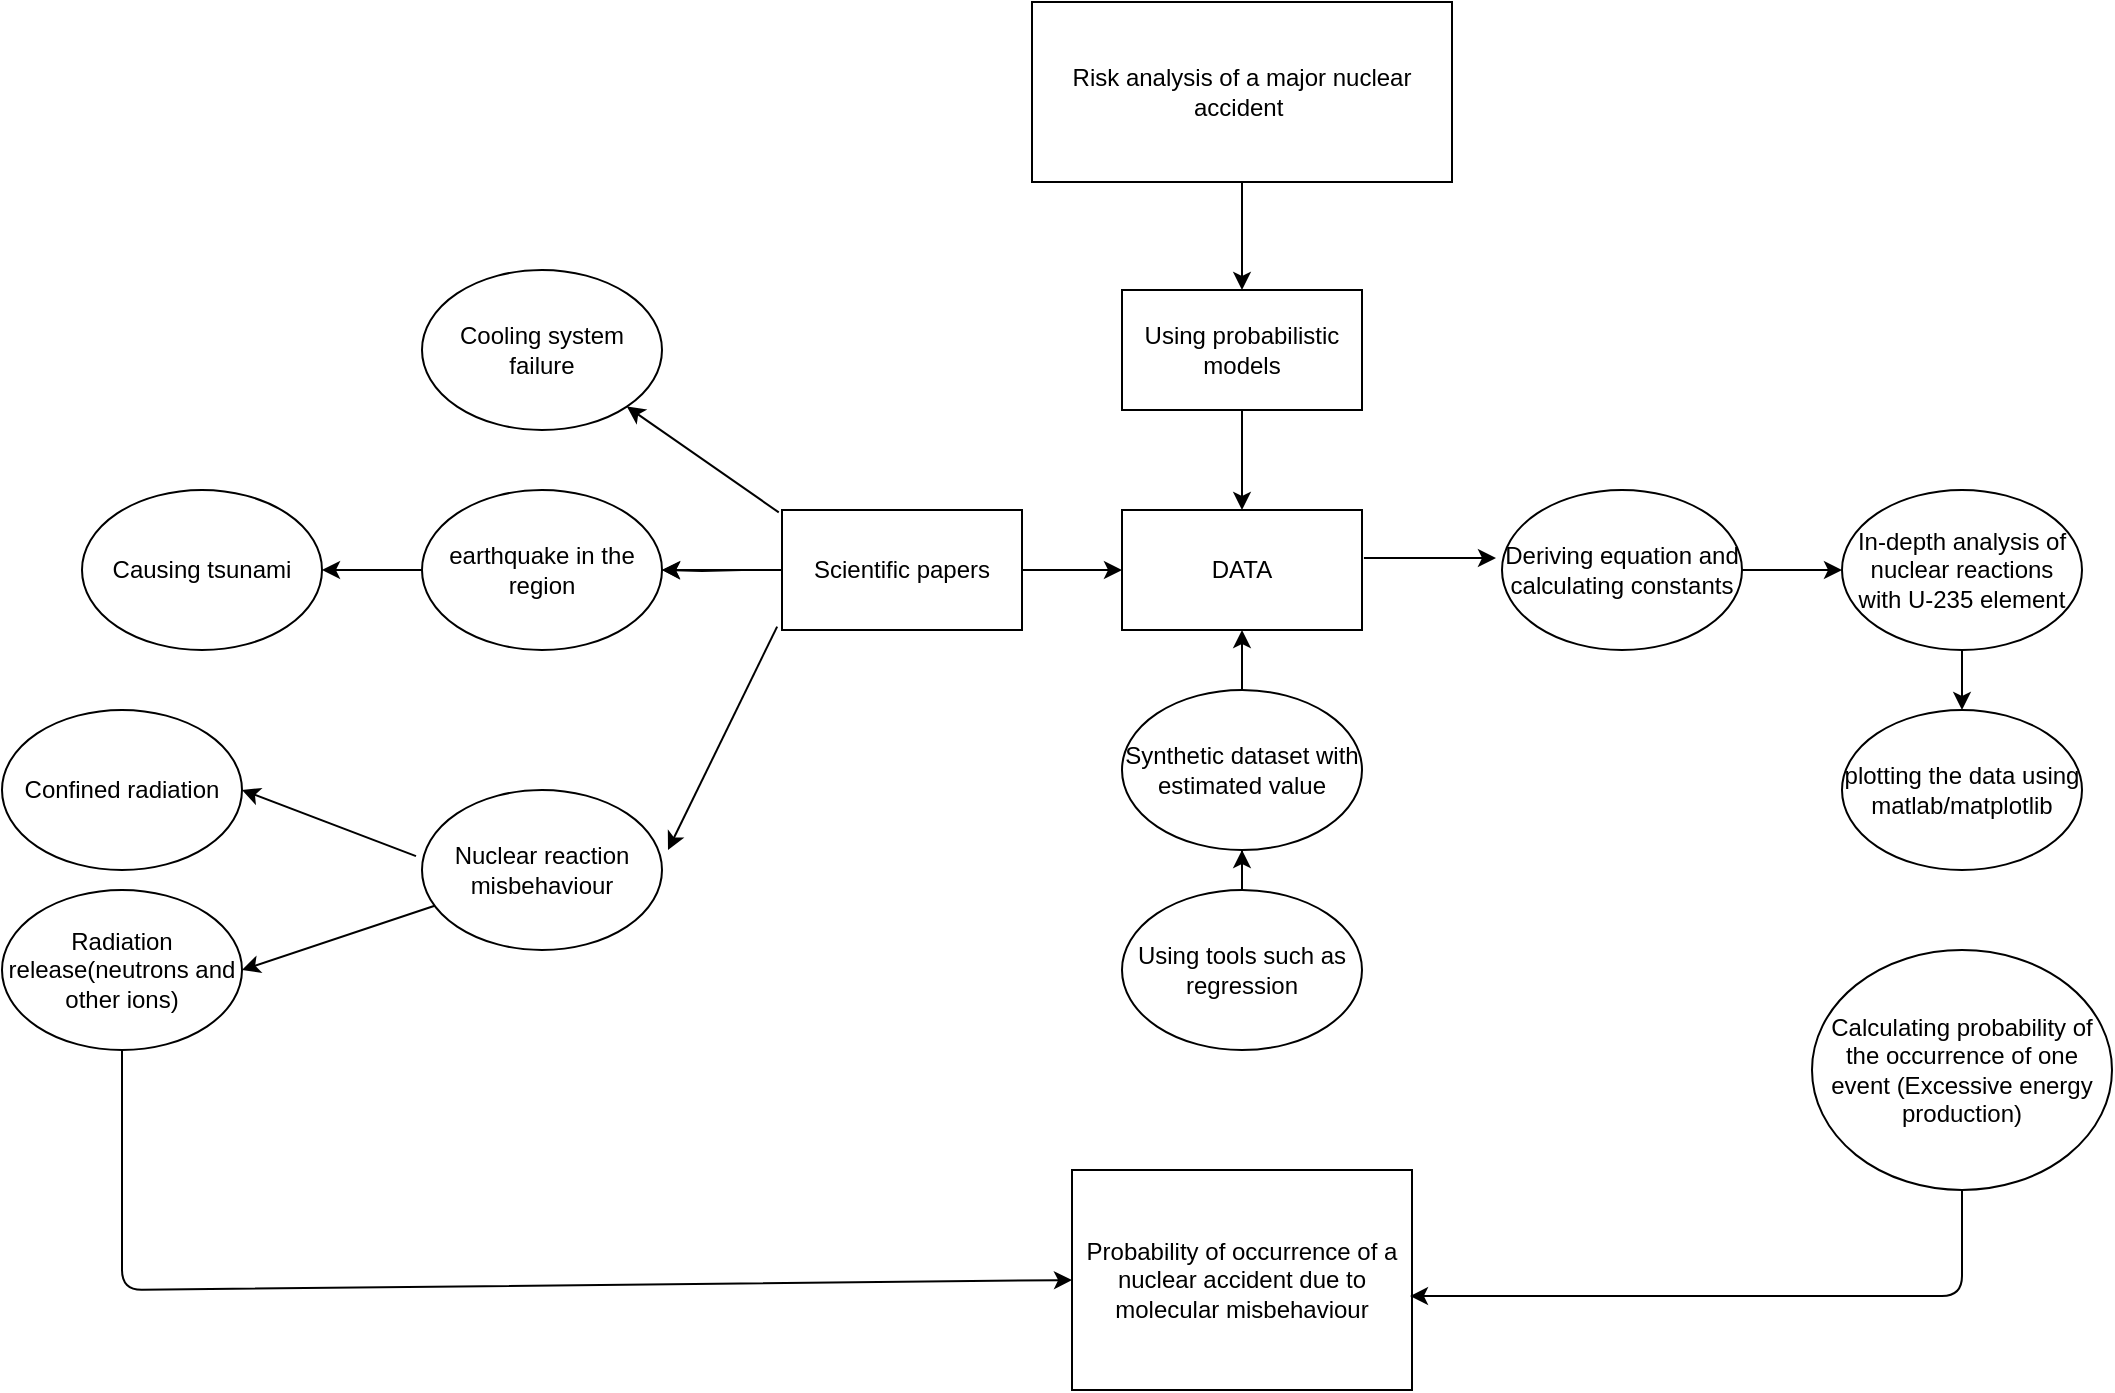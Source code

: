 <mxfile version="12.9.6" type="device"><diagram id="xQJLL51BJkj6WD8eKDXI" name="Page-1"><mxGraphModel dx="2060" dy="594" grid="1" gridSize="10" guides="1" tooltips="1" connect="1" arrows="1" fold="1" page="1" pageScale="1" pageWidth="850" pageHeight="1100" math="0" shadow="0"><root><mxCell id="0"/><mxCell id="1" parent="0"/><mxCell id="n6mHjBLycHO26W2YIO0k-7" style="edgeStyle=orthogonalEdgeStyle;rounded=0;orthogonalLoop=1;jettySize=auto;html=1;exitX=0.5;exitY=1;exitDx=0;exitDy=0;entryX=0.5;entryY=0;entryDx=0;entryDy=0;" edge="1" parent="1" source="n6mHjBLycHO26W2YIO0k-1" target="n6mHjBLycHO26W2YIO0k-2"><mxGeometry relative="1" as="geometry"/></mxCell><mxCell id="n6mHjBLycHO26W2YIO0k-1" value="Risk analysis of a major nuclear accident&amp;nbsp;" style="rounded=0;whiteSpace=wrap;html=1;" vertex="1" parent="1"><mxGeometry x="285" y="10" width="210" height="90" as="geometry"/></mxCell><mxCell id="n6mHjBLycHO26W2YIO0k-6" style="edgeStyle=orthogonalEdgeStyle;rounded=0;orthogonalLoop=1;jettySize=auto;html=1;entryX=0.5;entryY=0;entryDx=0;entryDy=0;" edge="1" parent="1" source="n6mHjBLycHO26W2YIO0k-2" target="n6mHjBLycHO26W2YIO0k-3"><mxGeometry relative="1" as="geometry"/></mxCell><mxCell id="n6mHjBLycHO26W2YIO0k-2" value="Using probabilistic models" style="rounded=0;whiteSpace=wrap;html=1;" vertex="1" parent="1"><mxGeometry x="330" y="154" width="120" height="60" as="geometry"/></mxCell><mxCell id="n6mHjBLycHO26W2YIO0k-3" value="DATA" style="rounded=0;whiteSpace=wrap;html=1;" vertex="1" parent="1"><mxGeometry x="330" y="264" width="120" height="60" as="geometry"/></mxCell><mxCell id="n6mHjBLycHO26W2YIO0k-15" style="edgeStyle=orthogonalEdgeStyle;rounded=0;orthogonalLoop=1;jettySize=auto;html=1;entryX=1;entryY=0.5;entryDx=0;entryDy=0;" edge="1" parent="1" target="n6mHjBLycHO26W2YIO0k-10"><mxGeometry relative="1" as="geometry"><mxPoint x="140" y="294" as="sourcePoint"/></mxGeometry></mxCell><mxCell id="n6mHjBLycHO26W2YIO0k-5" value="" style="endArrow=classic;html=1;exitX=1;exitY=0.5;exitDx=0;exitDy=0;entryX=0;entryY=0.5;entryDx=0;entryDy=0;" edge="1" parent="1" target="n6mHjBLycHO26W2YIO0k-3"><mxGeometry width="50" height="50" relative="1" as="geometry"><mxPoint x="260" y="294" as="sourcePoint"/><mxPoint x="450" y="234" as="targetPoint"/></mxGeometry></mxCell><mxCell id="n6mHjBLycHO26W2YIO0k-36" value="" style="edgeStyle=orthogonalEdgeStyle;rounded=0;orthogonalLoop=1;jettySize=auto;html=1;" edge="1" parent="1" source="n6mHjBLycHO26W2YIO0k-8" target="n6mHjBLycHO26W2YIO0k-35"><mxGeometry relative="1" as="geometry"/></mxCell><mxCell id="n6mHjBLycHO26W2YIO0k-8" value="Deriving equation and calculating constants" style="ellipse;whiteSpace=wrap;html=1;" vertex="1" parent="1"><mxGeometry x="520" y="254" width="120" height="80" as="geometry"/></mxCell><mxCell id="n6mHjBLycHO26W2YIO0k-9" value="Cooling system failure" style="ellipse;whiteSpace=wrap;html=1;" vertex="1" parent="1"><mxGeometry x="-20" y="144" width="120" height="80" as="geometry"/></mxCell><mxCell id="n6mHjBLycHO26W2YIO0k-10" value="earthquake in the region" style="ellipse;whiteSpace=wrap;html=1;" vertex="1" parent="1"><mxGeometry x="-20" y="254" width="120" height="80" as="geometry"/></mxCell><mxCell id="n6mHjBLycHO26W2YIO0k-11" value="Causing tsunami" style="ellipse;whiteSpace=wrap;html=1;" vertex="1" parent="1"><mxGeometry x="-190" y="254" width="120" height="80" as="geometry"/></mxCell><mxCell id="n6mHjBLycHO26W2YIO0k-12" value="" style="endArrow=classic;html=1;exitX=0;exitY=0.5;exitDx=0;exitDy=0;entryX=1;entryY=0.5;entryDx=0;entryDy=0;" edge="1" parent="1" source="n6mHjBLycHO26W2YIO0k-10" target="n6mHjBLycHO26W2YIO0k-11"><mxGeometry width="50" height="50" relative="1" as="geometry"><mxPoint x="90" y="284" as="sourcePoint"/><mxPoint x="140" y="234" as="targetPoint"/></mxGeometry></mxCell><mxCell id="n6mHjBLycHO26W2YIO0k-14" value="" style="endArrow=classic;html=1;entryX=1;entryY=1;entryDx=0;entryDy=0;" edge="1" parent="1" target="n6mHjBLycHO26W2YIO0k-9"><mxGeometry width="50" height="50" relative="1" as="geometry"><mxPoint x="158.381" y="265.187" as="sourcePoint"/><mxPoint x="140" y="234" as="targetPoint"/></mxGeometry></mxCell><mxCell id="n6mHjBLycHO26W2YIO0k-16" value="Confined radiation" style="ellipse;whiteSpace=wrap;html=1;" vertex="1" parent="1"><mxGeometry x="-230" y="364" width="120" height="80" as="geometry"/></mxCell><mxCell id="n6mHjBLycHO26W2YIO0k-18" value="" style="endArrow=classic;html=1;entryX=-0.025;entryY=0.425;entryDx=0;entryDy=0;entryPerimeter=0;exitX=1.008;exitY=0.4;exitDx=0;exitDy=0;exitPerimeter=0;" edge="1" parent="1" source="n6mHjBLycHO26W2YIO0k-3" target="n6mHjBLycHO26W2YIO0k-8"><mxGeometry width="50" height="50" relative="1" as="geometry"><mxPoint x="380" y="284" as="sourcePoint"/><mxPoint x="430" y="234" as="targetPoint"/></mxGeometry></mxCell><mxCell id="n6mHjBLycHO26W2YIO0k-19" value="Nuclear reaction misbehaviour" style="ellipse;whiteSpace=wrap;html=1;" vertex="1" parent="1"><mxGeometry x="-20" y="404" width="120" height="80" as="geometry"/></mxCell><mxCell id="n6mHjBLycHO26W2YIO0k-20" value="" style="endArrow=classic;html=1;exitX=0;exitY=1;exitDx=0;exitDy=0;entryX=1.025;entryY=0.375;entryDx=0;entryDy=0;entryPerimeter=0;" edge="1" parent="1" target="n6mHjBLycHO26W2YIO0k-19"><mxGeometry width="50" height="50" relative="1" as="geometry"><mxPoint x="157.574" y="322.284" as="sourcePoint"/><mxPoint x="110" y="274" as="targetPoint"/></mxGeometry></mxCell><mxCell id="n6mHjBLycHO26W2YIO0k-22" value="" style="edgeStyle=orthogonalEdgeStyle;rounded=0;orthogonalLoop=1;jettySize=auto;html=1;" edge="1" parent="1" source="n6mHjBLycHO26W2YIO0k-21" target="n6mHjBLycHO26W2YIO0k-10"><mxGeometry relative="1" as="geometry"/></mxCell><mxCell id="n6mHjBLycHO26W2YIO0k-21" value="Scientific papers" style="rounded=0;whiteSpace=wrap;html=1;" vertex="1" parent="1"><mxGeometry x="160" y="264" width="120" height="60" as="geometry"/></mxCell><mxCell id="n6mHjBLycHO26W2YIO0k-24" value="" style="edgeStyle=orthogonalEdgeStyle;rounded=0;orthogonalLoop=1;jettySize=auto;html=1;" edge="1" parent="1" source="n6mHjBLycHO26W2YIO0k-23" target="n6mHjBLycHO26W2YIO0k-3"><mxGeometry relative="1" as="geometry"/></mxCell><mxCell id="n6mHjBLycHO26W2YIO0k-23" value="Synthetic dataset with estimated value" style="ellipse;whiteSpace=wrap;html=1;" vertex="1" parent="1"><mxGeometry x="330" y="354" width="120" height="80" as="geometry"/></mxCell><mxCell id="n6mHjBLycHO26W2YIO0k-26" value="" style="edgeStyle=orthogonalEdgeStyle;rounded=0;orthogonalLoop=1;jettySize=auto;html=1;" edge="1" parent="1" source="n6mHjBLycHO26W2YIO0k-25" target="n6mHjBLycHO26W2YIO0k-23"><mxGeometry relative="1" as="geometry"/></mxCell><mxCell id="n6mHjBLycHO26W2YIO0k-25" value="Using tools such as regression" style="ellipse;whiteSpace=wrap;html=1;" vertex="1" parent="1"><mxGeometry x="330" y="454" width="120" height="80" as="geometry"/></mxCell><mxCell id="n6mHjBLycHO26W2YIO0k-27" value="Radiation release(neutrons and other ions)" style="ellipse;whiteSpace=wrap;html=1;" vertex="1" parent="1"><mxGeometry x="-230" y="454" width="120" height="80" as="geometry"/></mxCell><mxCell id="n6mHjBLycHO26W2YIO0k-28" value="" style="endArrow=classic;html=1;entryX=1;entryY=0.5;entryDx=0;entryDy=0;exitX=-0.025;exitY=0.413;exitDx=0;exitDy=0;exitPerimeter=0;" edge="1" parent="1" source="n6mHjBLycHO26W2YIO0k-19" target="n6mHjBLycHO26W2YIO0k-16"><mxGeometry width="50" height="50" relative="1" as="geometry"><mxPoint x="10" y="554" as="sourcePoint"/><mxPoint x="60" y="504" as="targetPoint"/></mxGeometry></mxCell><mxCell id="n6mHjBLycHO26W2YIO0k-29" value="" style="endArrow=classic;html=1;entryX=1;entryY=0.5;entryDx=0;entryDy=0;" edge="1" parent="1" source="n6mHjBLycHO26W2YIO0k-19" target="n6mHjBLycHO26W2YIO0k-27"><mxGeometry width="50" height="50" relative="1" as="geometry"><mxPoint x="10" y="554" as="sourcePoint"/><mxPoint x="60" y="504" as="targetPoint"/></mxGeometry></mxCell><mxCell id="n6mHjBLycHO26W2YIO0k-30" value="&lt;span style=&quot;white-space: normal&quot;&gt;plotting the data using matlab/matplotlib&lt;/span&gt;" style="ellipse;whiteSpace=wrap;html=1;" vertex="1" parent="1"><mxGeometry x="690" y="364" width="120" height="80" as="geometry"/></mxCell><mxCell id="n6mHjBLycHO26W2YIO0k-32" value="Calculating probability of the occurrence of one event (Excessive energy production)" style="ellipse;whiteSpace=wrap;html=1;" vertex="1" parent="1"><mxGeometry x="675" y="484" width="150" height="120" as="geometry"/></mxCell><mxCell id="n6mHjBLycHO26W2YIO0k-37" value="" style="edgeStyle=orthogonalEdgeStyle;rounded=0;orthogonalLoop=1;jettySize=auto;html=1;" edge="1" parent="1" source="n6mHjBLycHO26W2YIO0k-35" target="n6mHjBLycHO26W2YIO0k-30"><mxGeometry relative="1" as="geometry"/></mxCell><mxCell id="n6mHjBLycHO26W2YIO0k-35" value="In-depth analysis of nuclear reactions&lt;br&gt;with U-235 element" style="ellipse;whiteSpace=wrap;html=1;" vertex="1" parent="1"><mxGeometry x="690" y="254" width="120" height="80" as="geometry"/></mxCell><mxCell id="n6mHjBLycHO26W2YIO0k-38" value="&lt;span style=&quot;white-space: normal&quot;&gt;Probability of occurrence of a nuclear accident due to molecular misbehaviour&lt;/span&gt;" style="rounded=0;whiteSpace=wrap;html=1;" vertex="1" parent="1"><mxGeometry x="305" y="594" width="170" height="110" as="geometry"/></mxCell><mxCell id="n6mHjBLycHO26W2YIO0k-40" value="" style="endArrow=classic;html=1;entryX=0.994;entryY=0.573;entryDx=0;entryDy=0;entryPerimeter=0;exitX=0.5;exitY=1;exitDx=0;exitDy=0;" edge="1" parent="1" source="n6mHjBLycHO26W2YIO0k-32" target="n6mHjBLycHO26W2YIO0k-38"><mxGeometry width="50" height="50" relative="1" as="geometry"><mxPoint x="740" y="614" as="sourcePoint"/><mxPoint x="690" y="654" as="targetPoint"/><Array as="points"><mxPoint x="750" y="657"/></Array></mxGeometry></mxCell><mxCell id="n6mHjBLycHO26W2YIO0k-48" value="" style="endArrow=classic;html=1;exitX=0.5;exitY=1;exitDx=0;exitDy=0;entryX=0;entryY=0.5;entryDx=0;entryDy=0;" edge="1" parent="1" source="n6mHjBLycHO26W2YIO0k-27" target="n6mHjBLycHO26W2YIO0k-38"><mxGeometry width="50" height="50" relative="1" as="geometry"><mxPoint x="-10" y="634" as="sourcePoint"/><mxPoint x="40" y="584" as="targetPoint"/><Array as="points"><mxPoint x="-170" y="654"/></Array></mxGeometry></mxCell></root></mxGraphModel></diagram></mxfile>